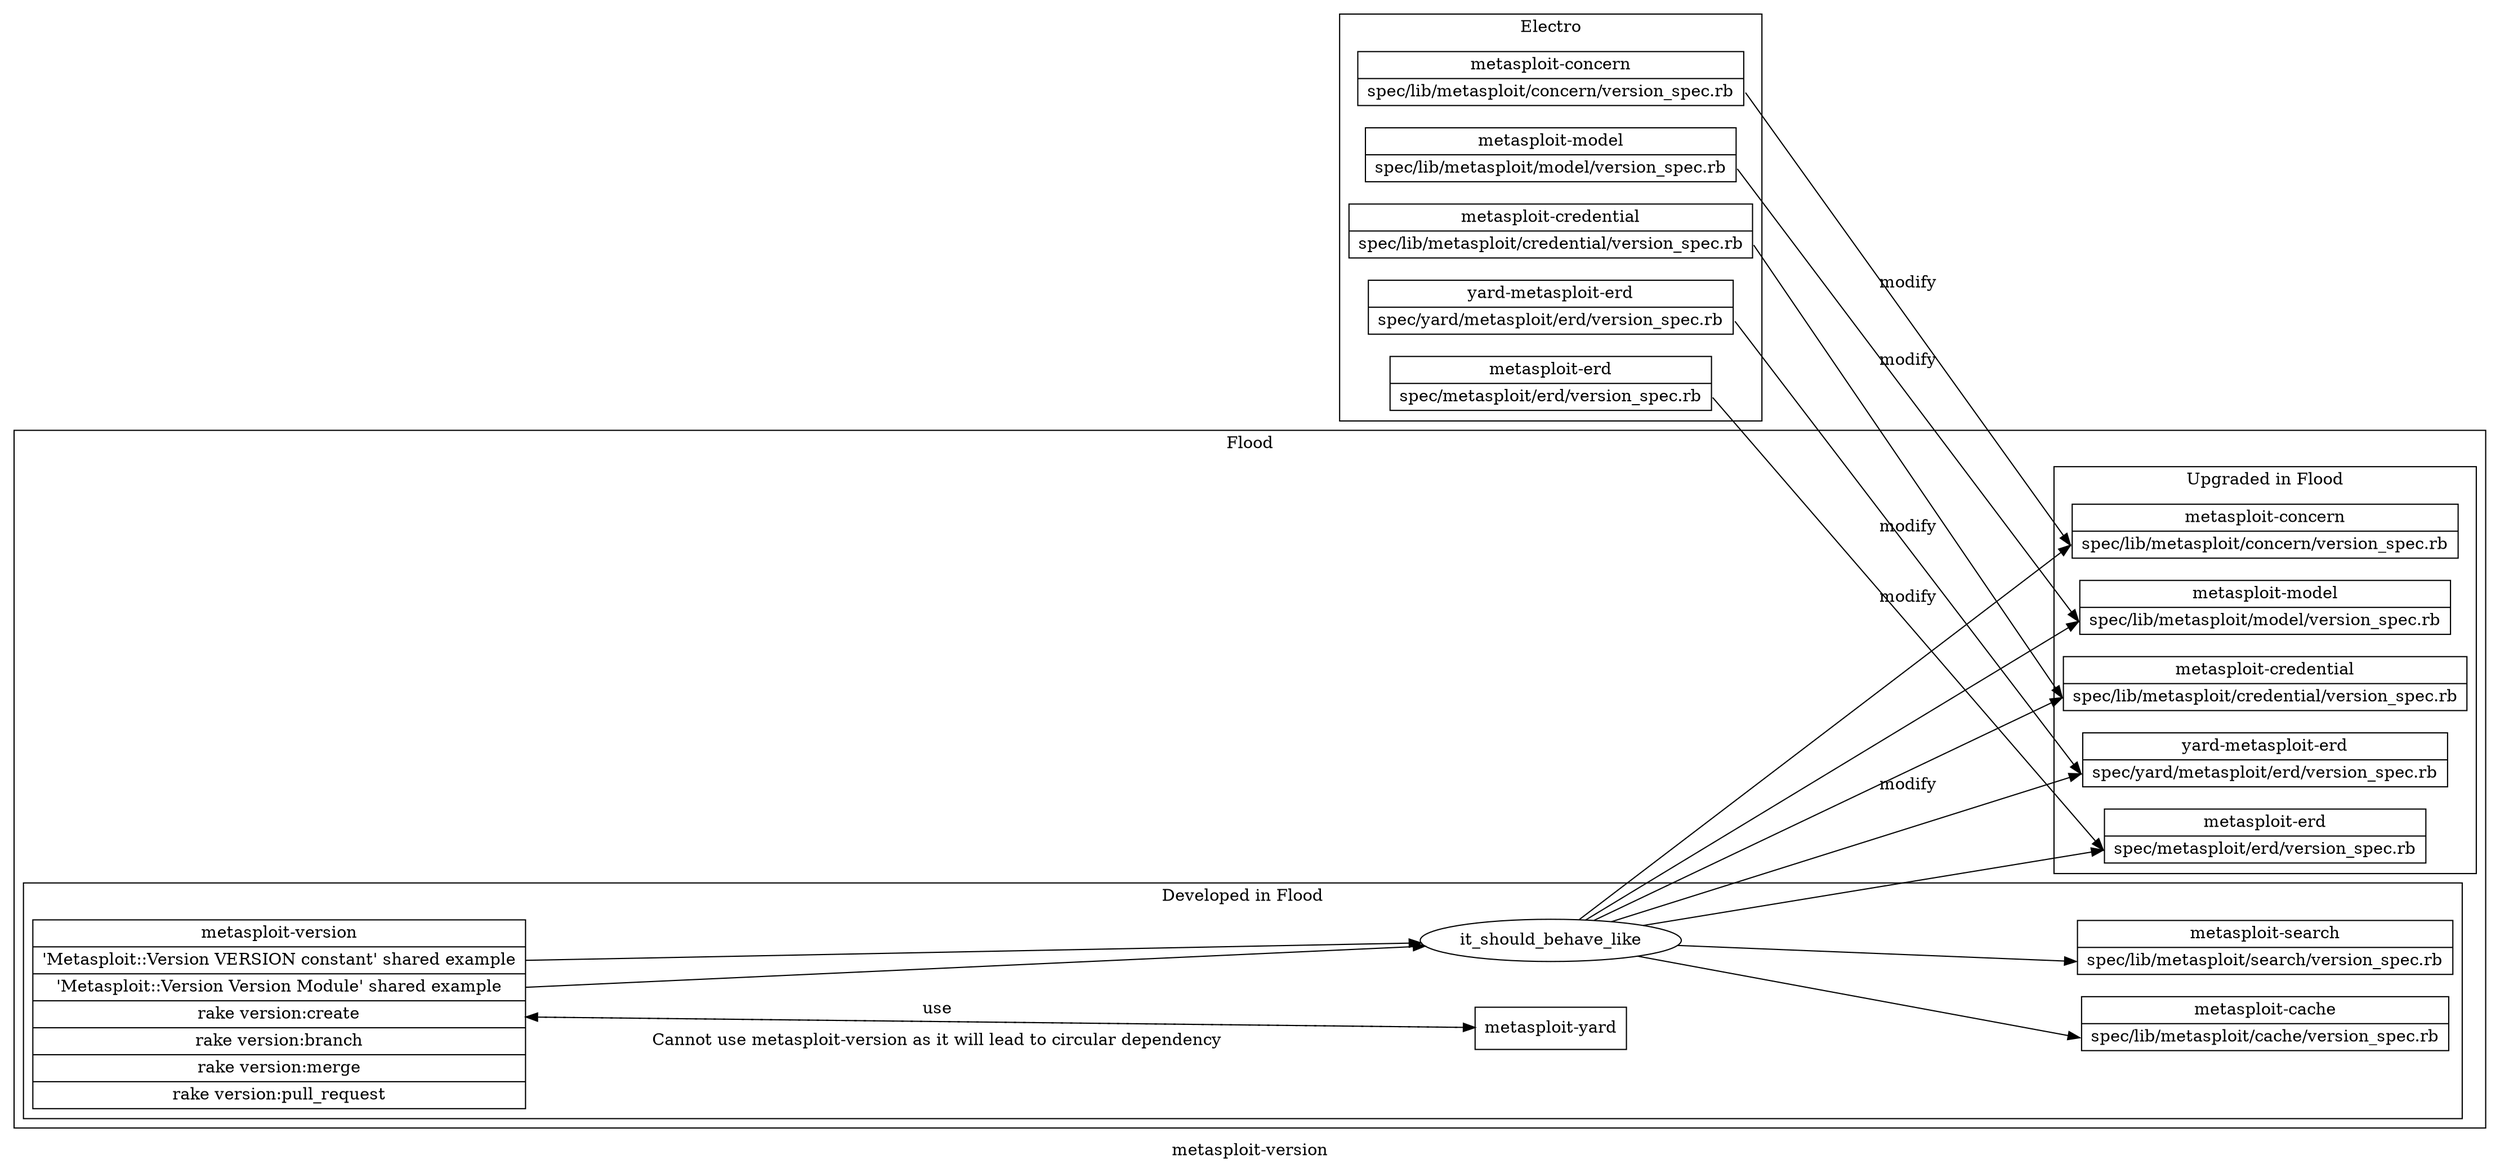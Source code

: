 digraph "metasploit-version" {
  label = "metasploit-version"

  graph [
    rankdir = "LR"
    ranksep = 3
    splines = "line"
  ]
  node [
    shape = "record"
  ]

  subgraph cluster_electro {
    label = "Electro"

    "metasploit-concern (Electro)" [
      label = "metasploit-concern | " +
              "<version_spec> spec/lib/metasploit/concern/version_spec.rb"
    ]
    "metasploit-credential (Electro)" [
      label = "metasploit-credential | " +
              "<version_spec> spec/lib/metasploit/credential/version_spec.rb"
    ]
    "metasploit-erd (Electro)" [
      label = "metasploit-erd | " +
              "<version_spec> spec/metasploit/erd/version_spec.rb"
    ]
    "metasploit-model (Electro)" [
      label = "metasploit-model | " +
              "<version_spec> spec/lib/metasploit/model/version_spec.rb"
    ]
    "yard-metasploit-erd (Electro)" [
      label = "yard-metasploit-erd | " +
              "<version_spec> spec/yard/metasploit/erd/version_spec.rb"
    ]
  }

  subgraph cluster_flood {
    label = "Flood"

    subgraph cluster_flood_upgrade {
      label = "Upgraded in Flood"

      "metasploit-concern (Flood)" [
        label = "metasploit-concern | " +
                "<version_spec> spec/lib/metasploit/concern/version_spec.rb"
      ]
      "metasploit-credential (Flood)" [
        label = "metasploit-credential | " +
                "<version_spec> spec/lib/metasploit/credential/version_spec.rb"
      ]
      "metasploit-erd (Flood)" [
        label = "metasploit-erd | " +
                "<version_spec> spec/metasploit/erd/version_spec.rb"
      ]
      "metasploit-model (Flood)" [
        label = "metasploit-model | " +
                "<version_spec> spec/lib/metasploit/model/version_spec.rb"
      ]
      "yard-metasploit-erd (Flood)" [
        label = "yard-metasploit-erd | " +
                "<version_spec> spec/yard/metasploit/erd/version_spec.rb"
      ]
    }

    subgraph cluster_flood_native {
      label = "Developed in Flood"

      /*
       * Nodes
       */

      "it_should_behave_like" [
        shape = "oval"
      ]

      "metasploit-cache" [
        label = "metasploit-cache | " +
                "<version_spec> spec/lib/metasploit/cache/version_spec.rb"
      ]
      "metasploit-search" [
        label = "metasploit-search | " +
                "<version_spec> spec/lib/metasploit/search/version_spec.rb"
      ]
      "metasploit-version" [
        label = "metasploit-version | " +
                "<version_constant> 'Metasploit::Version VERSION constant' shared example | " +
                "<version_module> 'Metasploit::Version Version Module' shared example | " +
                "rake version:create | " +
                "rake version:branch | " +
                "rake version:merge | " +
                "rake version:pull_request"
      ]
      "metasploit-yard"

      /*
       * Edges
       */

      "it_should_behave_like" -> "metasploit-cache":version_spec
      "it_should_behave_like" -> "metasploit-search":version_spec

      "metasploit-version":version_constant -> "it_should_behave_like"
      "metasploit-version":version_module -> "it_should_behave_like"

      "metasploit-version" -> "metasploit-yard" [
        label = "Cannot use metasploit-version as it will lead to circular dependency"
        style = "dotted"
      ]

      "metasploit-yard" -> "metasploit-version" [
        label = "use"
      ]
    }
  }

  /*
   * Edges
   */

  "it_should_behave_like" -> "metasploit-concern (Flood)":version_spec
  "it_should_behave_like" -> "metasploit-credential (Flood)":version_spec
  "it_should_behave_like" -> "metasploit-erd (Flood)":version_spec
  "it_should_behave_like" -> "metasploit-model (Flood)":version_spec
  "it_should_behave_like" -> "yard-metasploit-erd (Flood)":version_spec

  "metasploit-concern (Electro)":version_spec -> "metasploit-concern (Flood)":version_spec [
    label = "modify"
  ]
  "metasploit-credential (Electro)":version_spec -> "metasploit-credential (Flood)":version_spec [
    label = "modify"
  ]
  "metasploit-erd (Electro)":version_spec -> "metasploit-erd (Flood)":version_spec [
    label = "modify"
  ]
  "metasploit-model (Electro)":version_spec -> "metasploit-model (Flood)":version_spec [
    label = "modify"
  ]
  "yard-metasploit-erd (Electro)":version_spec -> "yard-metasploit-erd (Flood)":version_spec [
    label = "modify"
  ]
}